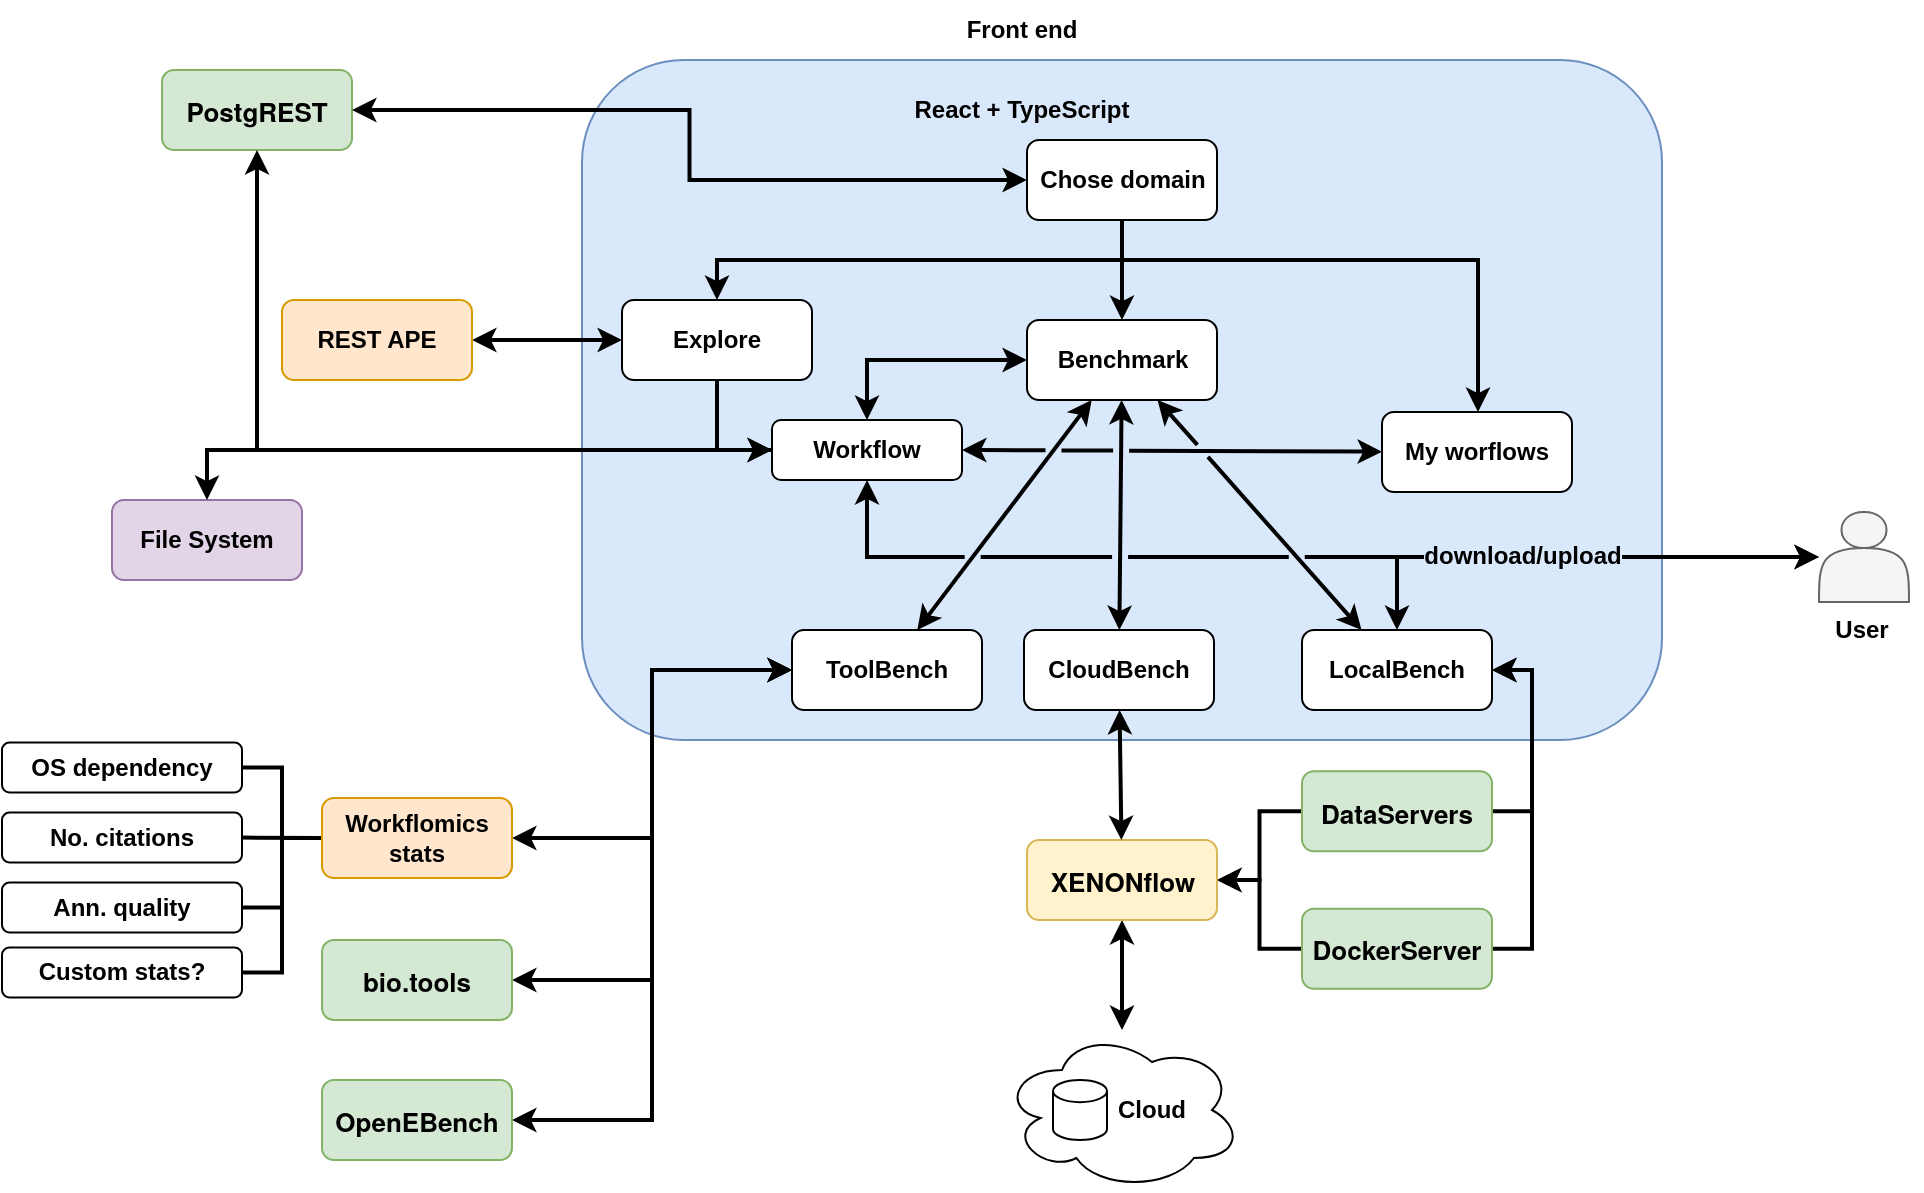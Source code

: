 <mxfile version="20.5.3" type="github">
  <diagram id="a3vwoXDnXf49sXZv5HpQ" name="Page-1">
    <mxGraphModel dx="1899" dy="613" grid="1" gridSize="10" guides="1" tooltips="1" connect="1" arrows="1" fold="1" page="1" pageScale="1" pageWidth="827" pageHeight="1169" math="0" shadow="0">
      <root>
        <mxCell id="0" />
        <mxCell id="1" parent="0" />
        <mxCell id="E3zmttSgDwEv-YyYdyKZ-1" value="" style="rounded=1;whiteSpace=wrap;html=1;fillColor=#dae8fc;strokeColor=#6c8ebf;" vertex="1" parent="1">
          <mxGeometry x="20" y="180" width="540" height="340" as="geometry" />
        </mxCell>
        <mxCell id="E3zmttSgDwEv-YyYdyKZ-2" value="Front end" style="text;html=1;strokeColor=none;fillColor=none;align=center;verticalAlign=middle;whiteSpace=wrap;rounded=0;fontStyle=1" vertex="1" parent="1">
          <mxGeometry x="210" y="150" width="60" height="30" as="geometry" />
        </mxCell>
        <mxCell id="E3zmttSgDwEv-YyYdyKZ-3" value="React + TypeScript" style="text;html=1;strokeColor=none;fillColor=none;align=center;verticalAlign=middle;whiteSpace=wrap;rounded=0;fontStyle=1" vertex="1" parent="1">
          <mxGeometry x="175" y="190" width="130" height="30" as="geometry" />
        </mxCell>
        <mxCell id="E3zmttSgDwEv-YyYdyKZ-13" style="rounded=0;orthogonalLoop=1;jettySize=auto;html=1;startArrow=classic;startFill=1;endArrow=classic;endFill=1;strokeWidth=2;" edge="1" parent="1" source="E3zmttSgDwEv-YyYdyKZ-4" target="E3zmttSgDwEv-YyYdyKZ-10">
          <mxGeometry relative="1" as="geometry" />
        </mxCell>
        <mxCell id="E3zmttSgDwEv-YyYdyKZ-60" style="edgeStyle=orthogonalEdgeStyle;rounded=0;jumpStyle=gap;orthogonalLoop=1;jettySize=auto;html=1;entryX=0;entryY=0.5;entryDx=0;entryDy=0;strokeWidth=2;startArrow=none;startFill=0;endArrow=classic;endFill=1;" edge="1" parent="1" source="E3zmttSgDwEv-YyYdyKZ-4" target="E3zmttSgDwEv-YyYdyKZ-59">
          <mxGeometry relative="1" as="geometry" />
        </mxCell>
        <mxCell id="E3zmttSgDwEv-YyYdyKZ-4" value="&lt;span style=&quot;font-weight: 700;&quot;&gt;Explore&lt;/span&gt;" style="rounded=1;whiteSpace=wrap;html=1;" vertex="1" parent="1">
          <mxGeometry x="40" y="300" width="95" height="40" as="geometry" />
        </mxCell>
        <mxCell id="E3zmttSgDwEv-YyYdyKZ-28" style="edgeStyle=none;rounded=0;orthogonalLoop=1;jettySize=auto;html=1;strokeWidth=2;startArrow=classic;startFill=1;endArrow=classic;endFill=1;" edge="1" parent="1" source="E3zmttSgDwEv-YyYdyKZ-6" target="E3zmttSgDwEv-YyYdyKZ-27">
          <mxGeometry relative="1" as="geometry" />
        </mxCell>
        <mxCell id="E3zmttSgDwEv-YyYdyKZ-32" style="edgeStyle=none;rounded=0;orthogonalLoop=1;jettySize=auto;html=1;strokeWidth=2;startArrow=classic;startFill=1;endArrow=classic;endFill=1;" edge="1" parent="1" source="E3zmttSgDwEv-YyYdyKZ-6" target="E3zmttSgDwEv-YyYdyKZ-31">
          <mxGeometry relative="1" as="geometry" />
        </mxCell>
        <mxCell id="E3zmttSgDwEv-YyYdyKZ-6" value="&lt;span style=&quot;font-weight: 700;&quot;&gt;Benchmark&lt;/span&gt;" style="rounded=1;whiteSpace=wrap;html=1;" vertex="1" parent="1">
          <mxGeometry x="242.5" y="310" width="95" height="40" as="geometry" />
        </mxCell>
        <mxCell id="E3zmttSgDwEv-YyYdyKZ-68" style="rounded=0;jumpStyle=gap;orthogonalLoop=1;jettySize=auto;html=1;entryX=1;entryY=0.5;entryDx=0;entryDy=0;strokeWidth=2;startArrow=classic;startFill=1;endArrow=classic;endFill=1;" edge="1" parent="1" source="E3zmttSgDwEv-YyYdyKZ-7" target="E3zmttSgDwEv-YyYdyKZ-59">
          <mxGeometry relative="1" as="geometry" />
        </mxCell>
        <mxCell id="E3zmttSgDwEv-YyYdyKZ-7" value="&lt;span style=&quot;font-weight: 700;&quot;&gt;My worflows&lt;/span&gt;" style="rounded=1;whiteSpace=wrap;html=1;" vertex="1" parent="1">
          <mxGeometry x="420" y="356" width="95" height="40" as="geometry" />
        </mxCell>
        <mxCell id="E3zmttSgDwEv-YyYdyKZ-14" value="&lt;p style=&quot;margin: 0px; font-variant-numeric: normal; font-variant-east-asian: normal; font-stretch: normal; font-size: 13px; line-height: normal; font-family: &amp;quot;Helvetica Neue&amp;quot;; text-align: start;&quot; class=&quot;p1&quot;&gt;&lt;b&gt;PostgREST&lt;/b&gt;&lt;/p&gt;" style="rounded=1;whiteSpace=wrap;html=1;fillColor=#d5e8d4;strokeColor=#82b366;" vertex="1" parent="1">
          <mxGeometry x="-190" y="185" width="95" height="40" as="geometry" />
        </mxCell>
        <mxCell id="E3zmttSgDwEv-YyYdyKZ-15" value="&lt;span style=&quot;font-weight: 700;&quot;&gt;File System&lt;/span&gt;" style="rounded=1;whiteSpace=wrap;html=1;fillColor=#e1d5e7;strokeColor=#9673a6;" vertex="1" parent="1">
          <mxGeometry x="-215" y="400" width="95" height="40" as="geometry" />
        </mxCell>
        <mxCell id="E3zmttSgDwEv-YyYdyKZ-41" style="edgeStyle=orthogonalEdgeStyle;rounded=0;orthogonalLoop=1;jettySize=auto;html=1;strokeWidth=2;startArrow=classic;startFill=1;endArrow=none;endFill=0;" edge="1" parent="1" source="E3zmttSgDwEv-YyYdyKZ-16" target="E3zmttSgDwEv-YyYdyKZ-40">
          <mxGeometry relative="1" as="geometry" />
        </mxCell>
        <mxCell id="E3zmttSgDwEv-YyYdyKZ-51" style="edgeStyle=none;rounded=0;jumpStyle=gap;orthogonalLoop=1;jettySize=auto;html=1;strokeWidth=2;startArrow=classic;startFill=1;endArrow=classic;endFill=1;" edge="1" parent="1" source="E3zmttSgDwEv-YyYdyKZ-16" target="E3zmttSgDwEv-YyYdyKZ-50">
          <mxGeometry relative="1" as="geometry" />
        </mxCell>
        <mxCell id="E3zmttSgDwEv-YyYdyKZ-72" style="edgeStyle=orthogonalEdgeStyle;rounded=0;jumpStyle=gap;orthogonalLoop=1;jettySize=auto;html=1;strokeWidth=2;startArrow=classic;startFill=1;endArrow=none;endFill=0;" edge="1" parent="1" source="E3zmttSgDwEv-YyYdyKZ-16" target="E3zmttSgDwEv-YyYdyKZ-70">
          <mxGeometry relative="1" as="geometry" />
        </mxCell>
        <mxCell id="E3zmttSgDwEv-YyYdyKZ-16" value="&lt;p style=&quot;margin: 0px; font-variant-numeric: normal; font-variant-east-asian: normal; font-stretch: normal; font-size: 13px; line-height: normal; font-family: &amp;quot;Helvetica Neue&amp;quot;; text-align: start;&quot; class=&quot;p1&quot;&gt;&lt;b&gt;XENONflow&lt;/b&gt;&lt;/p&gt;" style="rounded=1;whiteSpace=wrap;html=1;fillColor=#fff2cc;strokeColor=#d6b656;fillStyle=auto;" vertex="1" parent="1">
          <mxGeometry x="242.5" y="570" width="95" height="40" as="geometry" />
        </mxCell>
        <mxCell id="E3zmttSgDwEv-YyYdyKZ-20" style="edgeStyle=orthogonalEdgeStyle;rounded=0;orthogonalLoop=1;jettySize=auto;html=1;strokeWidth=2;startArrow=classic;startFill=1;endArrow=classic;endFill=1;" edge="1" parent="1" source="E3zmttSgDwEv-YyYdyKZ-19" target="E3zmttSgDwEv-YyYdyKZ-14">
          <mxGeometry relative="1" as="geometry" />
        </mxCell>
        <mxCell id="E3zmttSgDwEv-YyYdyKZ-74" style="edgeStyle=orthogonalEdgeStyle;rounded=0;jumpStyle=gap;orthogonalLoop=1;jettySize=auto;html=1;strokeWidth=2;startArrow=none;startFill=0;endArrow=classic;endFill=1;" edge="1" parent="1" source="E3zmttSgDwEv-YyYdyKZ-19" target="E3zmttSgDwEv-YyYdyKZ-6">
          <mxGeometry relative="1" as="geometry" />
        </mxCell>
        <mxCell id="E3zmttSgDwEv-YyYdyKZ-76" style="edgeStyle=orthogonalEdgeStyle;rounded=0;jumpStyle=gap;orthogonalLoop=1;jettySize=auto;html=1;strokeWidth=2;startArrow=none;startFill=0;endArrow=classic;endFill=1;exitX=0.5;exitY=1;exitDx=0;exitDy=0;" edge="1" parent="1" source="E3zmttSgDwEv-YyYdyKZ-19" target="E3zmttSgDwEv-YyYdyKZ-7">
          <mxGeometry relative="1" as="geometry">
            <Array as="points">
              <mxPoint x="290" y="280" />
              <mxPoint x="468" y="280" />
            </Array>
          </mxGeometry>
        </mxCell>
        <mxCell id="E3zmttSgDwEv-YyYdyKZ-77" style="edgeStyle=orthogonalEdgeStyle;rounded=0;jumpStyle=gap;orthogonalLoop=1;jettySize=auto;html=1;strokeWidth=2;startArrow=none;startFill=0;endArrow=classic;endFill=1;exitX=0.5;exitY=1;exitDx=0;exitDy=0;" edge="1" parent="1" source="E3zmttSgDwEv-YyYdyKZ-19" target="E3zmttSgDwEv-YyYdyKZ-4">
          <mxGeometry relative="1" as="geometry" />
        </mxCell>
        <mxCell id="E3zmttSgDwEv-YyYdyKZ-19" value="&lt;span style=&quot;font-weight: 700;&quot;&gt;Chose domain&lt;/span&gt;" style="rounded=1;whiteSpace=wrap;html=1;" vertex="1" parent="1">
          <mxGeometry x="242.5" y="220" width="95" height="40" as="geometry" />
        </mxCell>
        <mxCell id="E3zmttSgDwEv-YyYdyKZ-33" style="edgeStyle=none;rounded=0;orthogonalLoop=1;jettySize=auto;html=1;strokeWidth=2;startArrow=classic;startFill=1;endArrow=classic;endFill=1;" edge="1" parent="1" source="E3zmttSgDwEv-YyYdyKZ-27" target="E3zmttSgDwEv-YyYdyKZ-16">
          <mxGeometry relative="1" as="geometry" />
        </mxCell>
        <mxCell id="E3zmttSgDwEv-YyYdyKZ-27" value="&lt;b&gt;CloudBench&lt;br&gt;&lt;/b&gt;" style="rounded=1;whiteSpace=wrap;html=1;" vertex="1" parent="1">
          <mxGeometry x="241" y="465" width="95" height="40" as="geometry" />
        </mxCell>
        <mxCell id="E3zmttSgDwEv-YyYdyKZ-30" style="edgeStyle=none;rounded=0;orthogonalLoop=1;jettySize=auto;html=1;strokeWidth=2;startArrow=classic;startFill=1;endArrow=classic;endFill=1;jumpStyle=gap;" edge="1" parent="1" source="E3zmttSgDwEv-YyYdyKZ-29" target="E3zmttSgDwEv-YyYdyKZ-6">
          <mxGeometry relative="1" as="geometry" />
        </mxCell>
        <mxCell id="E3zmttSgDwEv-YyYdyKZ-82" style="edgeStyle=orthogonalEdgeStyle;rounded=0;jumpStyle=gap;orthogonalLoop=1;jettySize=auto;html=1;entryX=1;entryY=0.5;entryDx=0;entryDy=0;strokeWidth=2;startArrow=classic;startFill=1;endArrow=none;endFill=0;exitX=1;exitY=0.5;exitDx=0;exitDy=0;" edge="1" parent="1" source="E3zmttSgDwEv-YyYdyKZ-29" target="E3zmttSgDwEv-YyYdyKZ-40">
          <mxGeometry relative="1" as="geometry" />
        </mxCell>
        <mxCell id="E3zmttSgDwEv-YyYdyKZ-83" style="edgeStyle=orthogonalEdgeStyle;rounded=0;jumpStyle=gap;orthogonalLoop=1;jettySize=auto;html=1;entryX=1;entryY=0.5;entryDx=0;entryDy=0;strokeWidth=2;startArrow=classic;startFill=1;endArrow=none;endFill=0;exitX=1;exitY=0.5;exitDx=0;exitDy=0;" edge="1" parent="1" source="E3zmttSgDwEv-YyYdyKZ-29" target="E3zmttSgDwEv-YyYdyKZ-70">
          <mxGeometry relative="1" as="geometry" />
        </mxCell>
        <mxCell id="E3zmttSgDwEv-YyYdyKZ-29" value="&lt;b&gt;LocalBench&lt;br&gt;&lt;/b&gt;" style="rounded=1;whiteSpace=wrap;html=1;" vertex="1" parent="1">
          <mxGeometry x="380" y="465" width="95" height="40" as="geometry" />
        </mxCell>
        <mxCell id="E3zmttSgDwEv-YyYdyKZ-64" style="edgeStyle=orthogonalEdgeStyle;rounded=0;jumpStyle=gap;orthogonalLoop=1;jettySize=auto;html=1;entryX=1;entryY=0.5;entryDx=0;entryDy=0;strokeWidth=2;startArrow=classic;startFill=1;endArrow=classic;endFill=1;" edge="1" parent="1" source="E3zmttSgDwEv-YyYdyKZ-31" target="E3zmttSgDwEv-YyYdyKZ-36">
          <mxGeometry relative="1" as="geometry" />
        </mxCell>
        <mxCell id="E3zmttSgDwEv-YyYdyKZ-65" style="edgeStyle=orthogonalEdgeStyle;rounded=0;jumpStyle=gap;orthogonalLoop=1;jettySize=auto;html=1;entryX=1;entryY=0.5;entryDx=0;entryDy=0;strokeWidth=2;startArrow=classic;startFill=1;endArrow=classic;endFill=1;" edge="1" parent="1" source="E3zmttSgDwEv-YyYdyKZ-31" target="E3zmttSgDwEv-YyYdyKZ-34">
          <mxGeometry relative="1" as="geometry" />
        </mxCell>
        <mxCell id="E3zmttSgDwEv-YyYdyKZ-66" style="edgeStyle=orthogonalEdgeStyle;rounded=0;jumpStyle=gap;orthogonalLoop=1;jettySize=auto;html=1;entryX=1;entryY=0.5;entryDx=0;entryDy=0;strokeWidth=2;startArrow=classic;startFill=1;endArrow=classic;endFill=1;" edge="1" parent="1" source="E3zmttSgDwEv-YyYdyKZ-31" target="E3zmttSgDwEv-YyYdyKZ-38">
          <mxGeometry relative="1" as="geometry" />
        </mxCell>
        <mxCell id="E3zmttSgDwEv-YyYdyKZ-31" value="&lt;b&gt;ToolBench&lt;br&gt;&lt;/b&gt;" style="rounded=1;whiteSpace=wrap;html=1;" vertex="1" parent="1">
          <mxGeometry x="125" y="465" width="95" height="40" as="geometry" />
        </mxCell>
        <mxCell id="E3zmttSgDwEv-YyYdyKZ-34" value="&lt;p style=&quot;margin: 0px; font-variant-numeric: normal; font-variant-east-asian: normal; font-stretch: normal; font-size: 13px; line-height: normal; font-family: &amp;quot;Helvetica Neue&amp;quot;; text-align: start;&quot; class=&quot;p1&quot;&gt;&lt;b&gt;OpenEBench&lt;/b&gt;&lt;/p&gt;" style="rounded=1;whiteSpace=wrap;html=1;fillColor=#d5e8d4;strokeColor=#82b366;" vertex="1" parent="1">
          <mxGeometry x="-110" y="690" width="95" height="40" as="geometry" />
        </mxCell>
        <mxCell id="E3zmttSgDwEv-YyYdyKZ-36" value="&lt;p style=&quot;margin: 0px; font-variant-numeric: normal; font-variant-east-asian: normal; font-stretch: normal; font-size: 13px; line-height: normal; font-family: &amp;quot;Helvetica Neue&amp;quot;; text-align: start;&quot; class=&quot;p1&quot;&gt;&lt;b&gt;bio.tools&lt;/b&gt;&lt;/p&gt;" style="rounded=1;whiteSpace=wrap;html=1;fillColor=#d5e8d4;strokeColor=#82b366;" vertex="1" parent="1">
          <mxGeometry x="-110" y="620" width="95" height="40" as="geometry" />
        </mxCell>
        <mxCell id="E3zmttSgDwEv-YyYdyKZ-53" style="edgeStyle=orthogonalEdgeStyle;rounded=0;jumpStyle=gap;orthogonalLoop=1;jettySize=auto;html=1;exitX=0;exitY=0.5;exitDx=0;exitDy=0;entryX=1;entryY=0.5;entryDx=0;entryDy=0;strokeWidth=2;startArrow=none;startFill=0;endArrow=none;endFill=0;" edge="1" parent="1" source="E3zmttSgDwEv-YyYdyKZ-38" target="E3zmttSgDwEv-YyYdyKZ-46">
          <mxGeometry relative="1" as="geometry" />
        </mxCell>
        <mxCell id="E3zmttSgDwEv-YyYdyKZ-54" style="edgeStyle=orthogonalEdgeStyle;rounded=0;jumpStyle=gap;orthogonalLoop=1;jettySize=auto;html=1;strokeWidth=2;startArrow=none;startFill=0;endArrow=none;endFill=0;" edge="1" parent="1" source="E3zmttSgDwEv-YyYdyKZ-38" target="E3zmttSgDwEv-YyYdyKZ-47">
          <mxGeometry relative="1" as="geometry" />
        </mxCell>
        <mxCell id="E3zmttSgDwEv-YyYdyKZ-56" style="edgeStyle=orthogonalEdgeStyle;rounded=0;jumpStyle=gap;orthogonalLoop=1;jettySize=auto;html=1;entryX=1;entryY=0.5;entryDx=0;entryDy=0;strokeWidth=2;startArrow=none;startFill=0;endArrow=none;endFill=0;" edge="1" parent="1" source="E3zmttSgDwEv-YyYdyKZ-38" target="E3zmttSgDwEv-YyYdyKZ-48">
          <mxGeometry relative="1" as="geometry" />
        </mxCell>
        <mxCell id="E3zmttSgDwEv-YyYdyKZ-58" style="edgeStyle=orthogonalEdgeStyle;rounded=0;jumpStyle=gap;orthogonalLoop=1;jettySize=auto;html=1;entryX=1;entryY=0.5;entryDx=0;entryDy=0;strokeWidth=2;startArrow=none;startFill=0;endArrow=none;endFill=0;" edge="1" parent="1" source="E3zmttSgDwEv-YyYdyKZ-38" target="E3zmttSgDwEv-YyYdyKZ-49">
          <mxGeometry relative="1" as="geometry" />
        </mxCell>
        <mxCell id="E3zmttSgDwEv-YyYdyKZ-38" value="&lt;b&gt;Workflomics&lt;br&gt;stats&lt;br&gt;&lt;/b&gt;" style="rounded=1;whiteSpace=wrap;html=1;fillColor=#ffe6cc;strokeColor=#d79b00;" vertex="1" parent="1">
          <mxGeometry x="-110" y="549" width="95" height="40" as="geometry" />
        </mxCell>
        <mxCell id="E3zmttSgDwEv-YyYdyKZ-40" value="&lt;p style=&quot;margin: 0px; font-variant-numeric: normal; font-variant-east-asian: normal; font-stretch: normal; font-size: 13px; line-height: normal; font-family: &amp;quot;Helvetica Neue&amp;quot;; text-align: start;&quot; class=&quot;p1&quot;&gt;&lt;b&gt;DataServers&lt;/b&gt;&lt;/p&gt;" style="rounded=1;whiteSpace=wrap;html=1;fillColor=#d5e8d4;strokeColor=#82b366;" vertex="1" parent="1">
          <mxGeometry x="380" y="535.62" width="95" height="40" as="geometry" />
        </mxCell>
        <mxCell id="E3zmttSgDwEv-YyYdyKZ-46" value="&lt;b&gt;OS dependency&lt;br&gt;&lt;/b&gt;" style="rounded=1;whiteSpace=wrap;html=1;" vertex="1" parent="1">
          <mxGeometry x="-270" y="521.25" width="120" height="25" as="geometry" />
        </mxCell>
        <mxCell id="E3zmttSgDwEv-YyYdyKZ-47" value="&lt;b&gt;No. citations&lt;br&gt;&lt;/b&gt;" style="rounded=1;whiteSpace=wrap;html=1;" vertex="1" parent="1">
          <mxGeometry x="-270" y="556.25" width="120" height="25" as="geometry" />
        </mxCell>
        <mxCell id="E3zmttSgDwEv-YyYdyKZ-48" value="&lt;b&gt;Ann. quality&lt;br&gt;&lt;/b&gt;" style="rounded=1;whiteSpace=wrap;html=1;" vertex="1" parent="1">
          <mxGeometry x="-270" y="591.25" width="120" height="25" as="geometry" />
        </mxCell>
        <mxCell id="E3zmttSgDwEv-YyYdyKZ-49" value="&lt;b&gt;Custom stats?&lt;br&gt;&lt;/b&gt;" style="rounded=1;whiteSpace=wrap;html=1;" vertex="1" parent="1">
          <mxGeometry x="-270" y="623.75" width="120" height="25" as="geometry" />
        </mxCell>
        <mxCell id="E3zmttSgDwEv-YyYdyKZ-50" value="&lt;b&gt;&amp;nbsp; &amp;nbsp; &amp;nbsp; &amp;nbsp; &amp;nbsp;Cloud&lt;/b&gt;" style="ellipse;shape=cloud;whiteSpace=wrap;html=1;rounded=1;strokeWidth=1;" vertex="1" parent="1">
          <mxGeometry x="230" y="665" width="120" height="80" as="geometry" />
        </mxCell>
        <mxCell id="E3zmttSgDwEv-YyYdyKZ-52" value="" style="shape=cylinder3;whiteSpace=wrap;html=1;boundedLbl=1;backgroundOutline=1;size=5.545;rounded=1;strokeWidth=1;" vertex="1" parent="1">
          <mxGeometry x="255.5" y="690" width="27" height="30" as="geometry" />
        </mxCell>
        <mxCell id="E3zmttSgDwEv-YyYdyKZ-61" style="edgeStyle=orthogonalEdgeStyle;rounded=0;jumpStyle=gap;orthogonalLoop=1;jettySize=auto;html=1;strokeWidth=2;startArrow=none;startFill=0;endArrow=classic;endFill=1;" edge="1" parent="1" source="E3zmttSgDwEv-YyYdyKZ-59" target="E3zmttSgDwEv-YyYdyKZ-15">
          <mxGeometry relative="1" as="geometry" />
        </mxCell>
        <mxCell id="E3zmttSgDwEv-YyYdyKZ-73" style="edgeStyle=orthogonalEdgeStyle;rounded=0;jumpStyle=gap;orthogonalLoop=1;jettySize=auto;html=1;strokeWidth=2;startArrow=classic;startFill=1;endArrow=classic;endFill=1;" edge="1" parent="1" source="E3zmttSgDwEv-YyYdyKZ-59" target="E3zmttSgDwEv-YyYdyKZ-14">
          <mxGeometry relative="1" as="geometry" />
        </mxCell>
        <mxCell id="E3zmttSgDwEv-YyYdyKZ-79" style="edgeStyle=orthogonalEdgeStyle;rounded=0;jumpStyle=gap;orthogonalLoop=1;jettySize=auto;html=1;strokeWidth=2;startArrow=classic;startFill=1;endArrow=classic;endFill=1;exitX=0.5;exitY=0;exitDx=0;exitDy=0;entryX=0;entryY=0.5;entryDx=0;entryDy=0;" edge="1" parent="1" source="E3zmttSgDwEv-YyYdyKZ-59" target="E3zmttSgDwEv-YyYdyKZ-6">
          <mxGeometry relative="1" as="geometry" />
        </mxCell>
        <mxCell id="E3zmttSgDwEv-YyYdyKZ-59" value="&lt;span style=&quot;font-weight: 700;&quot;&gt;Workflow&lt;/span&gt;" style="rounded=1;whiteSpace=wrap;html=1;strokeWidth=1;" vertex="1" parent="1">
          <mxGeometry x="115" y="360" width="95" height="30" as="geometry" />
        </mxCell>
        <mxCell id="E3zmttSgDwEv-YyYdyKZ-81" style="edgeStyle=orthogonalEdgeStyle;rounded=0;jumpStyle=gap;orthogonalLoop=1;jettySize=auto;html=1;entryX=0.5;entryY=0;entryDx=0;entryDy=0;strokeWidth=2;startArrow=classic;startFill=1;endArrow=classic;endFill=1;" edge="1" parent="1" source="E3zmttSgDwEv-YyYdyKZ-62" target="E3zmttSgDwEv-YyYdyKZ-29">
          <mxGeometry relative="1" as="geometry" />
        </mxCell>
        <mxCell id="E3zmttSgDwEv-YyYdyKZ-63" style="edgeStyle=orthogonalEdgeStyle;rounded=0;jumpStyle=gap;orthogonalLoop=1;jettySize=auto;html=1;entryX=0.5;entryY=1;entryDx=0;entryDy=0;strokeWidth=2;startArrow=classic;startFill=1;endArrow=classic;endFill=1;" edge="1" parent="1" source="E3zmttSgDwEv-YyYdyKZ-62" target="E3zmttSgDwEv-YyYdyKZ-59">
          <mxGeometry relative="1" as="geometry" />
        </mxCell>
        <mxCell id="E3zmttSgDwEv-YyYdyKZ-80" value="download/upload" style="edgeLabel;align=center;verticalAlign=middle;resizable=0;points=[];fontStyle=1;labelBackgroundColor=#DAE8FC;labelBorderColor=none;html=1;fontSize=12;" vertex="1" connectable="0" parent="E3zmttSgDwEv-YyYdyKZ-63">
          <mxGeometry x="-0.431" y="-4" relative="1" as="geometry">
            <mxPoint x="-2" y="3" as="offset" />
          </mxGeometry>
        </mxCell>
        <mxCell id="E3zmttSgDwEv-YyYdyKZ-62" value="" style="shape=actor;whiteSpace=wrap;html=1;rounded=1;strokeWidth=1;fillColor=#f5f5f5;fontColor=#333333;strokeColor=#666666;" vertex="1" parent="1">
          <mxGeometry x="638.5" y="406" width="45" height="45" as="geometry" />
        </mxCell>
        <mxCell id="E3zmttSgDwEv-YyYdyKZ-70" value="&lt;p style=&quot;margin: 0px; font-variant-numeric: normal; font-variant-east-asian: normal; font-stretch: normal; font-size: 13px; line-height: normal; font-family: &amp;quot;Helvetica Neue&amp;quot;; text-align: start;&quot; class=&quot;p1&quot;&gt;&lt;b&gt;DockerServer&lt;/b&gt;&lt;/p&gt;" style="rounded=1;whiteSpace=wrap;html=1;fillColor=#d5e8d4;strokeColor=#82b366;" vertex="1" parent="1">
          <mxGeometry x="380" y="604.37" width="95" height="40" as="geometry" />
        </mxCell>
        <mxCell id="E3zmttSgDwEv-YyYdyKZ-10" value="&lt;b&gt;REST APE&lt;/b&gt;" style="rounded=1;whiteSpace=wrap;html=1;fillColor=#ffe6cc;strokeColor=#d79b00;" vertex="1" parent="1">
          <mxGeometry x="-130" y="300" width="95" height="40" as="geometry" />
        </mxCell>
        <mxCell id="E3zmttSgDwEv-YyYdyKZ-84" value="User" style="text;html=1;strokeColor=none;fillColor=none;align=center;verticalAlign=middle;whiteSpace=wrap;rounded=0;fontStyle=1" vertex="1" parent="1">
          <mxGeometry x="630" y="465" width="60" as="geometry" />
        </mxCell>
      </root>
    </mxGraphModel>
  </diagram>
</mxfile>
